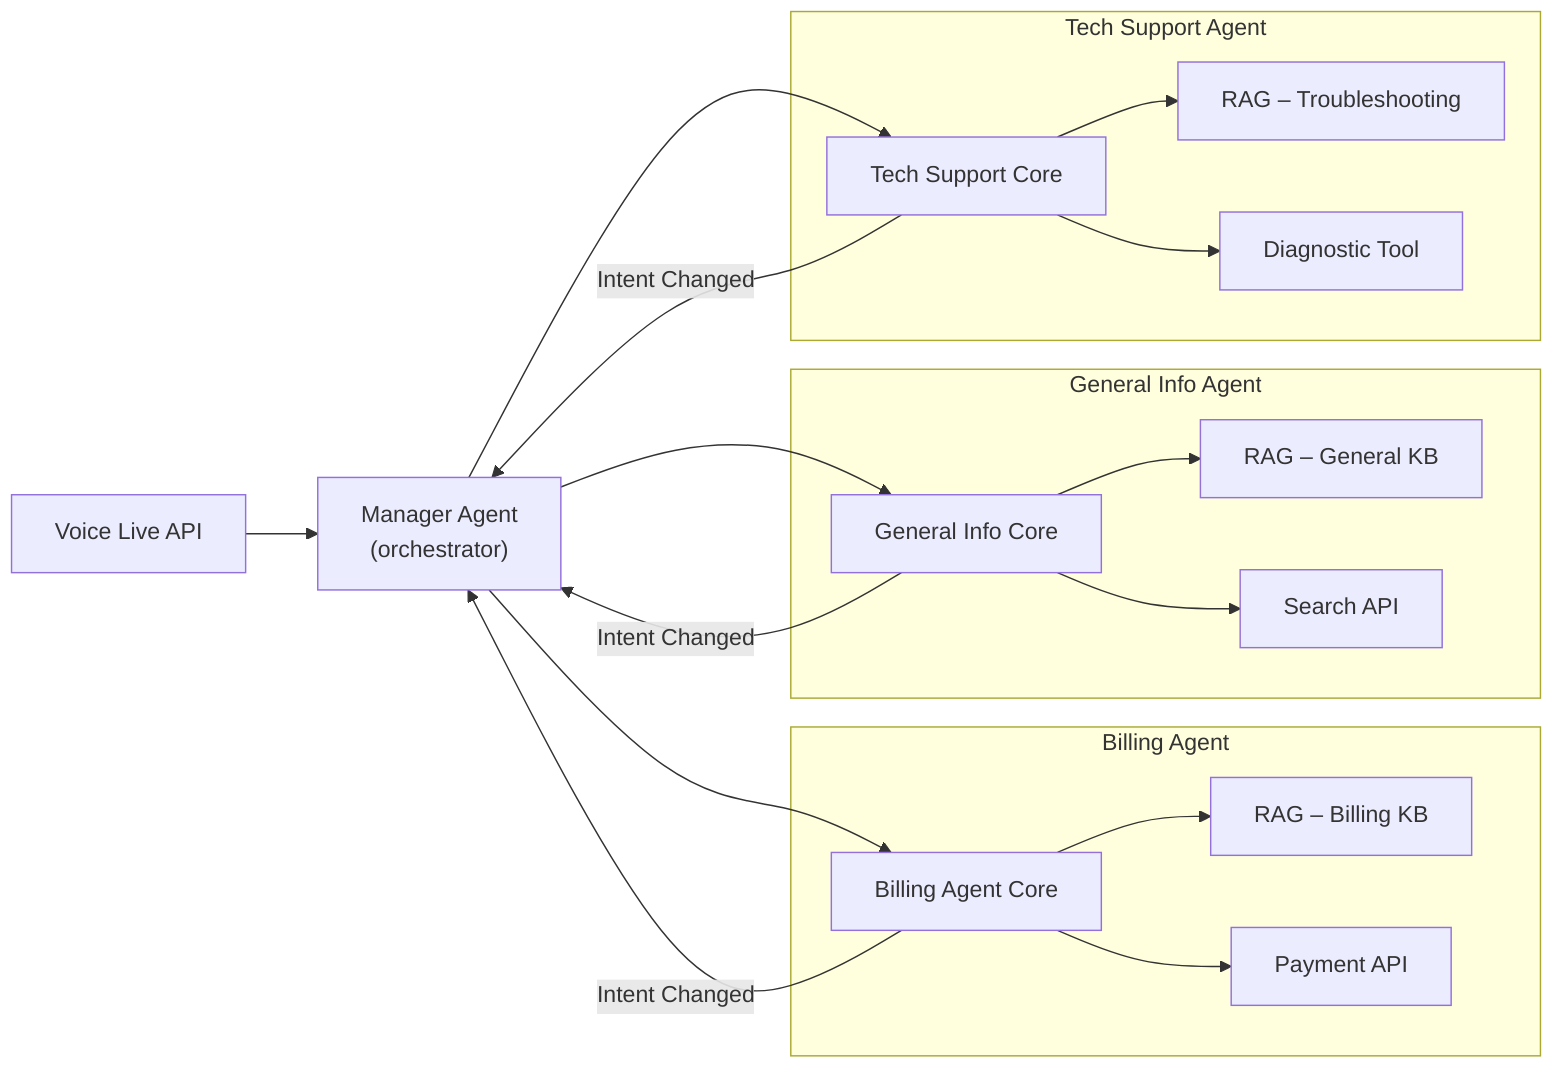 flowchart LR
    %% ───────── 1. Entry point ─────────
    VoiceAPI[Voice Live API] --> Manager["`Manager Agent
    (orchestrator)`"]

    %% ───────── 2. Billing agent + tools ─────────
    subgraph BillingBox [Billing Agent]
        direction TB
        BillingCore[Billing Agent Core]
        BillingCore --> BTool1[RAG – Billing KB]
        BillingCore --> BTool2[Payment API]
    end
    Manager --> BillingCore
    BillingCore -- "Intent Changed" --> Manager

    %% ───────── 3. General‑info agent + tools ─────────
    subgraph InfoBox [General Info Agent]
        direction TB
        InfoCore[General Info Core]
        InfoCore --> ITool1[RAG – General KB]
        InfoCore --> ITool2[Search API]
    end
    Manager --> InfoCore
    InfoCore -- "Intent Changed" --> Manager

    %% ───────── 4. Tech‑support agent + tools ─────────
    subgraph SupportBox [Tech Support Agent]
        direction TB
        SupportCore[Tech Support Core]
        SupportCore --> STool1[RAG – Troubleshooting]
        SupportCore --> STool2[Diagnostic Tool]
    end
    Manager --> SupportCore
    SupportCore -- "Intent Changed" --> Manager